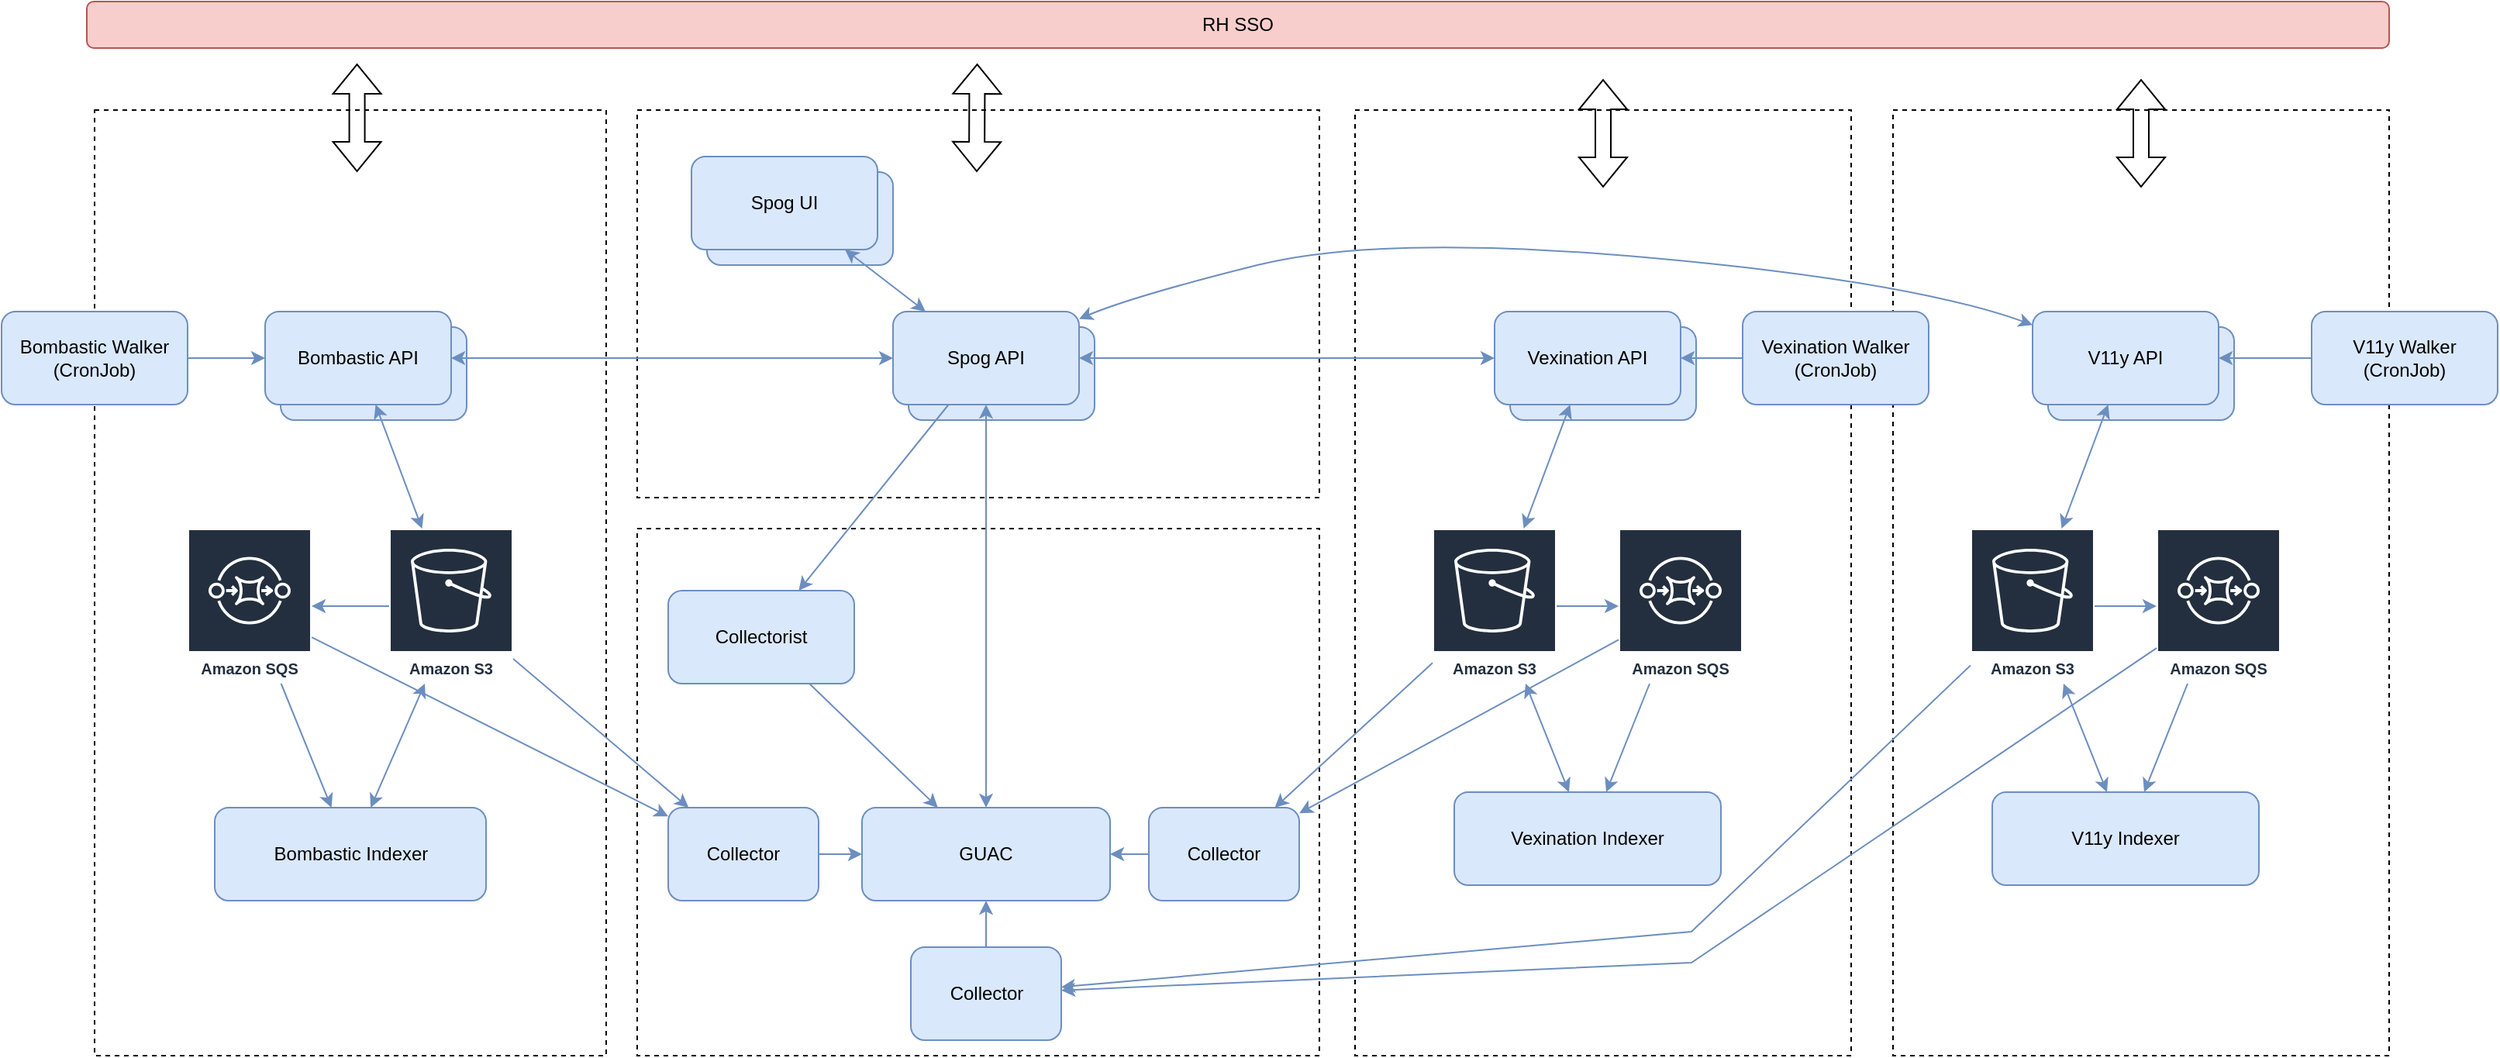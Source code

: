 <mxfile version="22.0.3" type="device">
  <diagram name="Page-1" id="v9Icp-Qsw5WEUN3yIRKv">
    <mxGraphModel dx="2876" dy="1129" grid="1" gridSize="10" guides="1" tooltips="1" connect="1" arrows="1" fold="1" page="1" pageScale="1" pageWidth="827" pageHeight="1169" math="0" shadow="0">
      <root>
        <mxCell id="0" />
        <mxCell id="1" parent="0" />
        <mxCell id="PE8N5BHwbbgq3_Pr3TQo-54" value="" style="rounded=0;whiteSpace=wrap;html=1;fillColor=none;dashed=1;" parent="1" vertex="1">
          <mxGeometry x="-210" y="170" width="440" height="250" as="geometry" />
        </mxCell>
        <mxCell id="PE8N5BHwbbgq3_Pr3TQo-52" value="" style="rounded=0;whiteSpace=wrap;html=1;fillColor=none;dashed=1;" parent="1" vertex="1">
          <mxGeometry x="-560" y="170" width="330" height="610" as="geometry" />
        </mxCell>
        <mxCell id="PE8N5BHwbbgq3_Pr3TQo-53" value="" style="rounded=0;whiteSpace=wrap;html=1;fillColor=none;dashed=1;" parent="1" vertex="1">
          <mxGeometry x="253" y="170" width="320" height="610" as="geometry" />
        </mxCell>
        <mxCell id="PE8N5BHwbbgq3_Pr3TQo-2" value="Bombastic API" style="rounded=1;whiteSpace=wrap;html=1;perimeterSpacing=0;fillColor=#dae8fc;strokeColor=#6c8ebf;" parent="1" vertex="1">
          <mxGeometry x="-440" y="310" width="120" height="60" as="geometry" />
        </mxCell>
        <mxCell id="PE8N5BHwbbgq3_Pr3TQo-5" value="Spog UI" style="rounded=1;whiteSpace=wrap;html=1;fillColor=#dae8fc;strokeColor=#6c8ebf;" parent="1" vertex="1">
          <mxGeometry x="-165" y="210" width="120" height="60" as="geometry" />
        </mxCell>
        <mxCell id="PE8N5BHwbbgq3_Pr3TQo-8" value="Bombastic Indexer" style="rounded=1;whiteSpace=wrap;html=1;fillColor=#dae8fc;strokeColor=#6c8ebf;" parent="1" vertex="1">
          <mxGeometry x="-482.5" y="620" width="175" height="60" as="geometry" />
        </mxCell>
        <mxCell id="PE8N5BHwbbgq3_Pr3TQo-9" value="Vexination Indexer" style="rounded=1;whiteSpace=wrap;html=1;fillColor=#dae8fc;strokeColor=#6c8ebf;" parent="1" vertex="1">
          <mxGeometry x="317" y="610" width="172" height="60" as="geometry" />
        </mxCell>
        <mxCell id="PE8N5BHwbbgq3_Pr3TQo-11" value="Amazon SQS" style="sketch=0;outlineConnect=0;fontColor=#232F3E;gradientColor=none;strokeColor=#ffffff;fillColor=#232F3E;dashed=0;verticalLabelPosition=middle;verticalAlign=bottom;align=center;html=1;whiteSpace=wrap;fontSize=10;fontStyle=1;spacing=3;shape=mxgraph.aws4.productIcon;prIcon=mxgraph.aws4.sqs;" parent="1" vertex="1">
          <mxGeometry x="423" y="440" width="80" height="100" as="geometry" />
        </mxCell>
        <mxCell id="PE8N5BHwbbgq3_Pr3TQo-12" value="Amazon S3" style="sketch=0;outlineConnect=0;fontColor=#232F3E;gradientColor=none;strokeColor=#ffffff;fillColor=#232F3E;dashed=0;verticalLabelPosition=middle;verticalAlign=bottom;align=center;html=1;whiteSpace=wrap;fontSize=10;fontStyle=1;spacing=3;shape=mxgraph.aws4.productIcon;prIcon=mxgraph.aws4.s3;" parent="1" vertex="1">
          <mxGeometry x="-370" y="440" width="80" height="100" as="geometry" />
        </mxCell>
        <mxCell id="PE8N5BHwbbgq3_Pr3TQo-13" value="Amazon S3" style="sketch=0;outlineConnect=0;fontColor=#232F3E;gradientColor=none;strokeColor=#ffffff;fillColor=#232F3E;dashed=0;verticalLabelPosition=middle;verticalAlign=bottom;align=center;html=1;whiteSpace=wrap;fontSize=10;fontStyle=1;spacing=3;shape=mxgraph.aws4.productIcon;prIcon=mxgraph.aws4.s3;" parent="1" vertex="1">
          <mxGeometry x="303" y="440" width="80" height="100" as="geometry" />
        </mxCell>
        <mxCell id="PE8N5BHwbbgq3_Pr3TQo-14" value="Amazon SQS" style="sketch=0;outlineConnect=0;fontColor=#232F3E;gradientColor=none;strokeColor=#ffffff;fillColor=#232F3E;dashed=0;verticalLabelPosition=middle;verticalAlign=bottom;align=center;html=1;whiteSpace=wrap;fontSize=10;fontStyle=1;spacing=3;shape=mxgraph.aws4.productIcon;prIcon=mxgraph.aws4.sqs;" parent="1" vertex="1">
          <mxGeometry x="-500" y="440" width="80" height="100" as="geometry" />
        </mxCell>
        <mxCell id="PE8N5BHwbbgq3_Pr3TQo-15" value="Bombastic API" style="rounded=1;whiteSpace=wrap;html=1;perimeterSpacing=0;fillColor=#dae8fc;strokeColor=#6c8ebf;" parent="1" vertex="1">
          <mxGeometry x="-450" y="300" width="120" height="60" as="geometry" />
        </mxCell>
        <mxCell id="PE8N5BHwbbgq3_Pr3TQo-16" value="Spog API" style="rounded=1;whiteSpace=wrap;html=1;fillColor=#dae8fc;strokeColor=#6c8ebf;" parent="1" vertex="1">
          <mxGeometry x="-35" y="310" width="120" height="60" as="geometry" />
        </mxCell>
        <mxCell id="PE8N5BHwbbgq3_Pr3TQo-17" value="Spog API" style="rounded=1;whiteSpace=wrap;html=1;fillColor=#dae8fc;strokeColor=#6c8ebf;" parent="1" vertex="1">
          <mxGeometry x="-45" y="300" width="120" height="60" as="geometry" />
        </mxCell>
        <mxCell id="PE8N5BHwbbgq3_Pr3TQo-18" value="Vexination API" style="rounded=1;whiteSpace=wrap;html=1;fillColor=#dae8fc;strokeColor=#6c8ebf;" parent="1" vertex="1">
          <mxGeometry x="353" y="310" width="120" height="60" as="geometry" />
        </mxCell>
        <mxCell id="PE8N5BHwbbgq3_Pr3TQo-19" value="Vexination API" style="rounded=1;whiteSpace=wrap;html=1;fillColor=#dae8fc;strokeColor=#6c8ebf;" parent="1" vertex="1">
          <mxGeometry x="343" y="300" width="120" height="60" as="geometry" />
        </mxCell>
        <mxCell id="PE8N5BHwbbgq3_Pr3TQo-20" value="Spog UI" style="rounded=1;whiteSpace=wrap;html=1;fillColor=#dae8fc;strokeColor=#6c8ebf;" parent="1" vertex="1">
          <mxGeometry x="-175" y="200" width="120" height="60" as="geometry" />
        </mxCell>
        <mxCell id="PE8N5BHwbbgq3_Pr3TQo-28" value="" style="endArrow=classic;startArrow=classic;html=1;rounded=0;fillColor=#dae8fc;strokeColor=#6c8ebf;" parent="1" source="PE8N5BHwbbgq3_Pr3TQo-19" target="PE8N5BHwbbgq3_Pr3TQo-13" edge="1">
          <mxGeometry width="50" height="50" relative="1" as="geometry">
            <mxPoint x="433" y="620" as="sourcePoint" />
            <mxPoint x="483" y="570" as="targetPoint" />
          </mxGeometry>
        </mxCell>
        <mxCell id="PE8N5BHwbbgq3_Pr3TQo-29" value="" style="endArrow=none;startArrow=classic;html=1;rounded=0;fillColor=#dae8fc;strokeColor=#6c8ebf;endFill=0;" parent="1" source="PE8N5BHwbbgq3_Pr3TQo-11" target="PE8N5BHwbbgq3_Pr3TQo-13" edge="1">
          <mxGeometry width="50" height="50" relative="1" as="geometry">
            <mxPoint x="428" y="530" as="sourcePoint" />
            <mxPoint x="469" y="450" as="targetPoint" />
          </mxGeometry>
        </mxCell>
        <mxCell id="PE8N5BHwbbgq3_Pr3TQo-30" value="" style="endArrow=none;startArrow=classic;html=1;rounded=0;fillColor=#dae8fc;strokeColor=#6c8ebf;endFill=0;" parent="1" source="PE8N5BHwbbgq3_Pr3TQo-9" target="PE8N5BHwbbgq3_Pr3TQo-11" edge="1">
          <mxGeometry width="50" height="50" relative="1" as="geometry">
            <mxPoint x="398" y="500" as="sourcePoint" />
            <mxPoint x="448" y="500" as="targetPoint" />
          </mxGeometry>
        </mxCell>
        <mxCell id="PE8N5BHwbbgq3_Pr3TQo-31" value="" style="endArrow=classic;startArrow=classic;html=1;rounded=0;fillColor=#dae8fc;strokeColor=#6c8ebf;endFill=1;" parent="1" source="PE8N5BHwbbgq3_Pr3TQo-13" target="PE8N5BHwbbgq3_Pr3TQo-9" edge="1">
          <mxGeometry width="50" height="50" relative="1" as="geometry">
            <mxPoint x="415" y="700" as="sourcePoint" />
            <mxPoint x="372" y="550" as="targetPoint" />
          </mxGeometry>
        </mxCell>
        <mxCell id="PE8N5BHwbbgq3_Pr3TQo-32" value="" style="endArrow=none;startArrow=classic;html=1;rounded=0;fillColor=#dae8fc;strokeColor=#6c8ebf;endFill=0;" parent="1" source="PE8N5BHwbbgq3_Pr3TQo-14" target="PE8N5BHwbbgq3_Pr3TQo-12" edge="1">
          <mxGeometry width="50" height="50" relative="1" as="geometry">
            <mxPoint x="2" y="700" as="sourcePoint" />
            <mxPoint x="-245" y="470" as="targetPoint" />
          </mxGeometry>
        </mxCell>
        <mxCell id="PE8N5BHwbbgq3_Pr3TQo-33" value="" style="endArrow=none;startArrow=classic;html=1;rounded=0;fillColor=#dae8fc;strokeColor=#6c8ebf;endFill=0;" parent="1" source="PE8N5BHwbbgq3_Pr3TQo-8" target="PE8N5BHwbbgq3_Pr3TQo-14" edge="1">
          <mxGeometry width="50" height="50" relative="1" as="geometry">
            <mxPoint x="2" y="700" as="sourcePoint" />
            <mxPoint x="-41" y="550" as="targetPoint" />
          </mxGeometry>
        </mxCell>
        <mxCell id="PE8N5BHwbbgq3_Pr3TQo-34" value="" style="endArrow=classic;startArrow=classic;html=1;rounded=0;fillColor=#dae8fc;strokeColor=#6c8ebf;endFill=1;" parent="1" target="PE8N5BHwbbgq3_Pr3TQo-8" edge="1">
          <mxGeometry width="50" height="50" relative="1" as="geometry">
            <mxPoint x="-347" y="540" as="sourcePoint" />
            <mxPoint x="18" y="700" as="targetPoint" />
          </mxGeometry>
        </mxCell>
        <mxCell id="PE8N5BHwbbgq3_Pr3TQo-35" value="" style="endArrow=classic;startArrow=classic;html=1;rounded=0;fillColor=#dae8fc;strokeColor=#6c8ebf;" parent="1" source="PE8N5BHwbbgq3_Pr3TQo-15" target="PE8N5BHwbbgq3_Pr3TQo-12" edge="1">
          <mxGeometry width="50" height="50" relative="1" as="geometry">
            <mxPoint x="11" y="370" as="sourcePoint" />
            <mxPoint x="61" y="500" as="targetPoint" />
          </mxGeometry>
        </mxCell>
        <mxCell id="PE8N5BHwbbgq3_Pr3TQo-36" value="" style="endArrow=classic;startArrow=classic;html=1;rounded=0;fillColor=#dae8fc;strokeColor=#6c8ebf;" parent="1" source="PE8N5BHwbbgq3_Pr3TQo-17" target="PE8N5BHwbbgq3_Pr3TQo-15" edge="1">
          <mxGeometry width="50" height="50" relative="1" as="geometry">
            <mxPoint x="-250" y="330" as="sourcePoint" />
            <mxPoint x="-408" y="500" as="targetPoint" />
            <Array as="points" />
          </mxGeometry>
        </mxCell>
        <mxCell id="PE8N5BHwbbgq3_Pr3TQo-38" value="" style="endArrow=classic;startArrow=classic;html=1;rounded=0;fillColor=#dae8fc;strokeColor=#6c8ebf;" parent="1" source="PE8N5BHwbbgq3_Pr3TQo-17" target="PE8N5BHwbbgq3_Pr3TQo-20" edge="1">
          <mxGeometry width="50" height="50" relative="1" as="geometry">
            <mxPoint x="-109" y="260" as="sourcePoint" />
            <mxPoint x="-179" y="260" as="targetPoint" />
            <Array as="points" />
          </mxGeometry>
        </mxCell>
        <mxCell id="PE8N5BHwbbgq3_Pr3TQo-39" value="" style="endArrow=classic;startArrow=classic;html=1;rounded=0;fillColor=#dae8fc;strokeColor=#6c8ebf;" parent="1" source="PE8N5BHwbbgq3_Pr3TQo-17" target="PE8N5BHwbbgq3_Pr3TQo-19" edge="1">
          <mxGeometry width="50" height="50" relative="1" as="geometry">
            <mxPoint x="-59" y="310" as="sourcePoint" />
            <mxPoint x="-59" y="250" as="targetPoint" />
            <Array as="points" />
          </mxGeometry>
        </mxCell>
        <mxCell id="PE8N5BHwbbgq3_Pr3TQo-46" value="RH SSO" style="rounded=1;whiteSpace=wrap;html=1;fillColor=#f8cecc;strokeColor=#b85450;" parent="1" vertex="1">
          <mxGeometry x="-565" y="100" width="1485" height="30" as="geometry" />
        </mxCell>
        <mxCell id="PE8N5BHwbbgq3_Pr3TQo-56" value="" style="rounded=0;whiteSpace=wrap;html=1;fillColor=none;dashed=1;" parent="1" vertex="1">
          <mxGeometry x="-210" y="440" width="440" height="340" as="geometry" />
        </mxCell>
        <mxCell id="PE8N5BHwbbgq3_Pr3TQo-57" value="GUAC" style="rounded=1;whiteSpace=wrap;html=1;fillColor=#dae8fc;strokeColor=#6c8ebf;" parent="1" vertex="1">
          <mxGeometry x="-65" y="620" width="160" height="60" as="geometry" />
        </mxCell>
        <mxCell id="PE8N5BHwbbgq3_Pr3TQo-58" value="Collectorist" style="rounded=1;whiteSpace=wrap;html=1;fillColor=#dae8fc;strokeColor=#6c8ebf;" parent="1" vertex="1">
          <mxGeometry x="-190" y="480" width="120" height="60" as="geometry" />
        </mxCell>
        <mxCell id="PE8N5BHwbbgq3_Pr3TQo-59" value="" style="endArrow=classic;startArrow=classic;html=1;rounded=0;fillColor=#dae8fc;strokeColor=#6c8ebf;" parent="1" source="PE8N5BHwbbgq3_Pr3TQo-57" target="PE8N5BHwbbgq3_Pr3TQo-17" edge="1">
          <mxGeometry width="50" height="50" relative="1" as="geometry">
            <mxPoint x="-119.5" y="409" as="sourcePoint" />
            <mxPoint x="-259.5" y="361" as="targetPoint" />
            <Array as="points" />
          </mxGeometry>
        </mxCell>
        <mxCell id="PE8N5BHwbbgq3_Pr3TQo-65" value="" style="endArrow=none;startArrow=classic;html=1;rounded=0;fillColor=#dae8fc;strokeColor=#6c8ebf;endFill=0;" parent="1" source="PE8N5BHwbbgq3_Pr3TQo-57" target="PE8N5BHwbbgq3_Pr3TQo-58" edge="1">
          <mxGeometry width="50" height="50" relative="1" as="geometry">
            <mxPoint x="-40" y="670" as="sourcePoint" />
            <mxPoint x="-70" y="670" as="targetPoint" />
          </mxGeometry>
        </mxCell>
        <mxCell id="PE8N5BHwbbgq3_Pr3TQo-68" value="" style="endArrow=none;startArrow=classic;html=1;rounded=0;fillColor=#dae8fc;strokeColor=#6c8ebf;endFill=0;" parent="1" source="PE8N5BHwbbgq3_Pr3TQo-58" target="PE8N5BHwbbgq3_Pr3TQo-17" edge="1">
          <mxGeometry width="50" height="50" relative="1" as="geometry">
            <mxPoint x="119" y="550" as="sourcePoint" />
            <mxPoint x="41" y="460" as="targetPoint" />
          </mxGeometry>
        </mxCell>
        <mxCell id="PE8N5BHwbbgq3_Pr3TQo-73" value="" style="endArrow=none;startArrow=classic;html=1;rounded=0;fillColor=#dae8fc;strokeColor=#6c8ebf;endFill=0;" parent="1" source="PE8N5BHwbbgq3_Pr3TQo-80" target="PE8N5BHwbbgq3_Pr3TQo-14" edge="1">
          <mxGeometry width="50" height="50" relative="1" as="geometry">
            <mxPoint x="-346.25" y="620" as="sourcePoint" />
            <mxPoint x="-452" y="550" as="targetPoint" />
          </mxGeometry>
        </mxCell>
        <mxCell id="PE8N5BHwbbgq3_Pr3TQo-79" value="Collector" style="rounded=1;whiteSpace=wrap;html=1;fillColor=#dae8fc;strokeColor=#6c8ebf;" parent="1" vertex="1">
          <mxGeometry x="120" y="620" width="97" height="60" as="geometry" />
        </mxCell>
        <mxCell id="PE8N5BHwbbgq3_Pr3TQo-81" value="" style="endArrow=none;startArrow=classic;html=1;rounded=0;fillColor=#dae8fc;strokeColor=#6c8ebf;endFill=0;" parent="1" source="PE8N5BHwbbgq3_Pr3TQo-57" target="PE8N5BHwbbgq3_Pr3TQo-80" edge="1">
          <mxGeometry width="50" height="50" relative="1" as="geometry">
            <mxPoint x="-75" y="650" as="sourcePoint" />
            <mxPoint x="-260" y="650" as="targetPoint" />
          </mxGeometry>
        </mxCell>
        <mxCell id="PE8N5BHwbbgq3_Pr3TQo-80" value="Collector" style="rounded=1;whiteSpace=wrap;html=1;fillColor=#dae8fc;strokeColor=#6c8ebf;" parent="1" vertex="1">
          <mxGeometry x="-190" y="620" width="97" height="60" as="geometry" />
        </mxCell>
        <mxCell id="PE8N5BHwbbgq3_Pr3TQo-82" value="" style="endArrow=none;startArrow=classic;html=1;rounded=0;fillColor=#dae8fc;strokeColor=#6c8ebf;endFill=0;" parent="1" source="PE8N5BHwbbgq3_Pr3TQo-80" target="PE8N5BHwbbgq3_Pr3TQo-12" edge="1">
          <mxGeometry width="50" height="50" relative="1" as="geometry">
            <mxPoint x="-200" y="634" as="sourcePoint" />
            <mxPoint x="-410" y="521" as="targetPoint" />
          </mxGeometry>
        </mxCell>
        <mxCell id="PE8N5BHwbbgq3_Pr3TQo-83" value="" style="endArrow=none;startArrow=classic;html=1;rounded=0;fillColor=#dae8fc;strokeColor=#6c8ebf;endFill=0;" parent="1" source="PE8N5BHwbbgq3_Pr3TQo-57" target="PE8N5BHwbbgq3_Pr3TQo-79" edge="1">
          <mxGeometry width="50" height="50" relative="1" as="geometry">
            <mxPoint x="-55" y="660" as="sourcePoint" />
            <mxPoint x="-83" y="660" as="targetPoint" />
          </mxGeometry>
        </mxCell>
        <mxCell id="PE8N5BHwbbgq3_Pr3TQo-84" value="" style="endArrow=none;startArrow=classic;html=1;rounded=0;fillColor=#dae8fc;strokeColor=#6c8ebf;endFill=0;" parent="1" source="PE8N5BHwbbgq3_Pr3TQo-79" target="PE8N5BHwbbgq3_Pr3TQo-13" edge="1">
          <mxGeometry width="50" height="50" relative="1" as="geometry">
            <mxPoint x="130" y="680" as="sourcePoint" />
            <mxPoint x="328" y="538.571" as="targetPoint" />
          </mxGeometry>
        </mxCell>
        <mxCell id="PE8N5BHwbbgq3_Pr3TQo-87" value="" style="endArrow=none;startArrow=classic;html=1;rounded=0;fillColor=#dae8fc;strokeColor=#6c8ebf;endFill=0;" parent="1" source="PE8N5BHwbbgq3_Pr3TQo-79" target="PE8N5BHwbbgq3_Pr3TQo-11" edge="1">
          <mxGeometry width="50" height="50" relative="1" as="geometry">
            <mxPoint x="211" y="630" as="sourcePoint" />
            <mxPoint x="313" y="537" as="targetPoint" />
          </mxGeometry>
        </mxCell>
        <mxCell id="PE8N5BHwbbgq3_Pr3TQo-89" value="" style="shape=flexArrow;endArrow=classic;html=1;rounded=0;startArrow=block;" parent="1" edge="1">
          <mxGeometry width="50" height="50" relative="1" as="geometry">
            <mxPoint x="-390.71" y="140" as="sourcePoint" />
            <mxPoint x="-390.71" y="210" as="targetPoint" />
          </mxGeometry>
        </mxCell>
        <mxCell id="PE8N5BHwbbgq3_Pr3TQo-90" value="" style="shape=flexArrow;endArrow=classic;html=1;rounded=0;startArrow=block;" parent="1" edge="1">
          <mxGeometry width="50" height="50" relative="1" as="geometry">
            <mxPoint x="9.29" y="140" as="sourcePoint" />
            <mxPoint x="9" y="210" as="targetPoint" />
          </mxGeometry>
        </mxCell>
        <mxCell id="PE8N5BHwbbgq3_Pr3TQo-91" value="" style="shape=flexArrow;endArrow=classic;html=1;rounded=0;startArrow=block;" parent="1" edge="1">
          <mxGeometry width="50" height="50" relative="1" as="geometry">
            <mxPoint x="413" y="150" as="sourcePoint" />
            <mxPoint x="413" y="220" as="targetPoint" />
          </mxGeometry>
        </mxCell>
        <mxCell id="Wz0LnpiU4u4_xT3jYV_Q-1" value="" style="rounded=0;whiteSpace=wrap;html=1;fillColor=none;dashed=1;" vertex="1" parent="1">
          <mxGeometry x="600" y="170" width="320" height="610" as="geometry" />
        </mxCell>
        <mxCell id="Wz0LnpiU4u4_xT3jYV_Q-2" value="V11y Indexer" style="rounded=1;whiteSpace=wrap;html=1;fillColor=#dae8fc;strokeColor=#6c8ebf;" vertex="1" parent="1">
          <mxGeometry x="664" y="610" width="172" height="60" as="geometry" />
        </mxCell>
        <mxCell id="Wz0LnpiU4u4_xT3jYV_Q-3" value="Amazon SQS" style="sketch=0;outlineConnect=0;fontColor=#232F3E;gradientColor=none;strokeColor=#ffffff;fillColor=#232F3E;dashed=0;verticalLabelPosition=middle;verticalAlign=bottom;align=center;html=1;whiteSpace=wrap;fontSize=10;fontStyle=1;spacing=3;shape=mxgraph.aws4.productIcon;prIcon=mxgraph.aws4.sqs;" vertex="1" parent="1">
          <mxGeometry x="770" y="440" width="80" height="100" as="geometry" />
        </mxCell>
        <mxCell id="Wz0LnpiU4u4_xT3jYV_Q-4" value="Amazon S3" style="sketch=0;outlineConnect=0;fontColor=#232F3E;gradientColor=none;strokeColor=#ffffff;fillColor=#232F3E;dashed=0;verticalLabelPosition=middle;verticalAlign=bottom;align=center;html=1;whiteSpace=wrap;fontSize=10;fontStyle=1;spacing=3;shape=mxgraph.aws4.productIcon;prIcon=mxgraph.aws4.s3;" vertex="1" parent="1">
          <mxGeometry x="650" y="440" width="80" height="100" as="geometry" />
        </mxCell>
        <mxCell id="Wz0LnpiU4u4_xT3jYV_Q-5" value="Vexination API" style="rounded=1;whiteSpace=wrap;html=1;fillColor=#dae8fc;strokeColor=#6c8ebf;" vertex="1" parent="1">
          <mxGeometry x="700" y="310" width="120" height="60" as="geometry" />
        </mxCell>
        <mxCell id="Wz0LnpiU4u4_xT3jYV_Q-6" value="V11y API" style="rounded=1;whiteSpace=wrap;html=1;fillColor=#dae8fc;strokeColor=#6c8ebf;" vertex="1" parent="1">
          <mxGeometry x="690" y="300" width="120" height="60" as="geometry" />
        </mxCell>
        <mxCell id="Wz0LnpiU4u4_xT3jYV_Q-7" value="" style="endArrow=classic;startArrow=classic;html=1;rounded=0;fillColor=#dae8fc;strokeColor=#6c8ebf;" edge="1" parent="1" source="Wz0LnpiU4u4_xT3jYV_Q-6" target="Wz0LnpiU4u4_xT3jYV_Q-4">
          <mxGeometry width="50" height="50" relative="1" as="geometry">
            <mxPoint x="780" y="620" as="sourcePoint" />
            <mxPoint x="830" y="570" as="targetPoint" />
          </mxGeometry>
        </mxCell>
        <mxCell id="Wz0LnpiU4u4_xT3jYV_Q-8" value="" style="endArrow=none;startArrow=classic;html=1;rounded=0;fillColor=#dae8fc;strokeColor=#6c8ebf;endFill=0;" edge="1" parent="1" source="Wz0LnpiU4u4_xT3jYV_Q-3" target="Wz0LnpiU4u4_xT3jYV_Q-4">
          <mxGeometry width="50" height="50" relative="1" as="geometry">
            <mxPoint x="775" y="530" as="sourcePoint" />
            <mxPoint x="816" y="450" as="targetPoint" />
          </mxGeometry>
        </mxCell>
        <mxCell id="Wz0LnpiU4u4_xT3jYV_Q-9" value="" style="endArrow=none;startArrow=classic;html=1;rounded=0;fillColor=#dae8fc;strokeColor=#6c8ebf;endFill=0;" edge="1" parent="1" source="Wz0LnpiU4u4_xT3jYV_Q-2" target="Wz0LnpiU4u4_xT3jYV_Q-3">
          <mxGeometry width="50" height="50" relative="1" as="geometry">
            <mxPoint x="745" y="500" as="sourcePoint" />
            <mxPoint x="795" y="500" as="targetPoint" />
          </mxGeometry>
        </mxCell>
        <mxCell id="Wz0LnpiU4u4_xT3jYV_Q-10" value="" style="endArrow=classic;startArrow=classic;html=1;rounded=0;fillColor=#dae8fc;strokeColor=#6c8ebf;endFill=1;" edge="1" parent="1" source="Wz0LnpiU4u4_xT3jYV_Q-4" target="Wz0LnpiU4u4_xT3jYV_Q-2">
          <mxGeometry width="50" height="50" relative="1" as="geometry">
            <mxPoint x="762" y="700" as="sourcePoint" />
            <mxPoint x="719" y="550" as="targetPoint" />
          </mxGeometry>
        </mxCell>
        <mxCell id="Wz0LnpiU4u4_xT3jYV_Q-11" value="" style="shape=flexArrow;endArrow=classic;html=1;rounded=0;startArrow=block;" edge="1" parent="1">
          <mxGeometry width="50" height="50" relative="1" as="geometry">
            <mxPoint x="760" y="150" as="sourcePoint" />
            <mxPoint x="760" y="220" as="targetPoint" />
          </mxGeometry>
        </mxCell>
        <mxCell id="Wz0LnpiU4u4_xT3jYV_Q-12" value="" style="endArrow=none;startArrow=classic;html=1;rounded=0;fillColor=#dae8fc;strokeColor=#6c8ebf;endFill=0;" edge="1" parent="1" source="Wz0LnpiU4u4_xT3jYV_Q-15" target="Wz0LnpiU4u4_xT3jYV_Q-3">
          <mxGeometry width="50" height="50" relative="1" as="geometry">
            <mxPoint x="227" y="634" as="sourcePoint" />
            <mxPoint x="433" y="522" as="targetPoint" />
            <Array as="points">
              <mxPoint x="470" y="720" />
            </Array>
          </mxGeometry>
        </mxCell>
        <mxCell id="Wz0LnpiU4u4_xT3jYV_Q-13" value="" style="curved=1;endArrow=classic;html=1;rounded=0;startArrow=classic;startFill=1;strokeColor=#6C8EBF;" edge="1" parent="1" source="PE8N5BHwbbgq3_Pr3TQo-17" target="Wz0LnpiU4u4_xT3jYV_Q-6">
          <mxGeometry width="50" height="50" relative="1" as="geometry">
            <mxPoint x="90" y="530" as="sourcePoint" />
            <mxPoint x="140" y="480" as="targetPoint" />
            <Array as="points">
              <mxPoint x="110" y="290" />
              <mxPoint x="270" y="250" />
              <mxPoint x="610" y="280" />
            </Array>
          </mxGeometry>
        </mxCell>
        <mxCell id="Wz0LnpiU4u4_xT3jYV_Q-14" value="" style="endArrow=none;startArrow=classic;html=1;rounded=0;fillColor=#dae8fc;strokeColor=#6c8ebf;endFill=0;" edge="1" parent="1" source="Wz0LnpiU4u4_xT3jYV_Q-15" target="Wz0LnpiU4u4_xT3jYV_Q-4">
          <mxGeometry width="50" height="50" relative="1" as="geometry">
            <mxPoint x="217" y="658" as="sourcePoint" />
            <mxPoint x="780" y="527" as="targetPoint" />
            <Array as="points">
              <mxPoint x="470" y="700" />
            </Array>
          </mxGeometry>
        </mxCell>
        <mxCell id="Wz0LnpiU4u4_xT3jYV_Q-15" value="Collector" style="rounded=1;whiteSpace=wrap;html=1;fillColor=#dae8fc;strokeColor=#6c8ebf;" vertex="1" parent="1">
          <mxGeometry x="-33.5" y="710" width="97" height="60" as="geometry" />
        </mxCell>
        <mxCell id="Wz0LnpiU4u4_xT3jYV_Q-16" value="" style="endArrow=none;startArrow=classic;html=1;rounded=0;fillColor=#dae8fc;strokeColor=#6c8ebf;endFill=0;" edge="1" parent="1" source="PE8N5BHwbbgq3_Pr3TQo-57" target="Wz0LnpiU4u4_xT3jYV_Q-15">
          <mxGeometry width="50" height="50" relative="1" as="geometry">
            <mxPoint x="105" y="660" as="sourcePoint" />
            <mxPoint x="130" y="660" as="targetPoint" />
          </mxGeometry>
        </mxCell>
        <mxCell id="Wz0LnpiU4u4_xT3jYV_Q-17" value="Bombastic Walker (CronJob)" style="rounded=1;whiteSpace=wrap;html=1;perimeterSpacing=0;fillColor=#dae8fc;strokeColor=#6c8ebf;" vertex="1" parent="1">
          <mxGeometry x="-620" y="300" width="120" height="60" as="geometry" />
        </mxCell>
        <mxCell id="Wz0LnpiU4u4_xT3jYV_Q-18" value="" style="endArrow=none;startArrow=classic;html=1;rounded=0;fillColor=#dae8fc;strokeColor=#6c8ebf;endFill=0;" edge="1" parent="1" source="PE8N5BHwbbgq3_Pr3TQo-15" target="Wz0LnpiU4u4_xT3jYV_Q-17">
          <mxGeometry width="50" height="50" relative="1" as="geometry">
            <mxPoint x="-410" y="500" as="sourcePoint" />
            <mxPoint x="-360" y="500" as="targetPoint" />
          </mxGeometry>
        </mxCell>
        <mxCell id="Wz0LnpiU4u4_xT3jYV_Q-19" value="Vexination Walker (CronJob)" style="rounded=1;whiteSpace=wrap;html=1;perimeterSpacing=0;fillColor=#dae8fc;strokeColor=#6c8ebf;" vertex="1" parent="1">
          <mxGeometry x="503" y="300" width="120" height="60" as="geometry" />
        </mxCell>
        <mxCell id="Wz0LnpiU4u4_xT3jYV_Q-20" value="" style="endArrow=none;startArrow=classic;html=1;rounded=0;fillColor=#dae8fc;strokeColor=#6c8ebf;endFill=0;" edge="1" parent="1" target="Wz0LnpiU4u4_xT3jYV_Q-19" source="PE8N5BHwbbgq3_Pr3TQo-19">
          <mxGeometry width="50" height="50" relative="1" as="geometry">
            <mxPoint x="1110" y="360" as="sourcePoint" />
            <mxPoint x="1200" y="530" as="targetPoint" />
          </mxGeometry>
        </mxCell>
        <mxCell id="Wz0LnpiU4u4_xT3jYV_Q-21" value="V11y Walker (CronJob)" style="rounded=1;whiteSpace=wrap;html=1;perimeterSpacing=0;fillColor=#dae8fc;strokeColor=#6c8ebf;" vertex="1" parent="1">
          <mxGeometry x="870" y="300" width="120" height="60" as="geometry" />
        </mxCell>
        <mxCell id="Wz0LnpiU4u4_xT3jYV_Q-22" value="" style="endArrow=none;startArrow=classic;html=1;rounded=0;fillColor=#dae8fc;strokeColor=#6c8ebf;endFill=0;" edge="1" parent="1" source="Wz0LnpiU4u4_xT3jYV_Q-6" target="Wz0LnpiU4u4_xT3jYV_Q-21">
          <mxGeometry width="50" height="50" relative="1" as="geometry">
            <mxPoint x="473" y="340" as="sourcePoint" />
            <mxPoint x="513" y="340" as="targetPoint" />
          </mxGeometry>
        </mxCell>
      </root>
    </mxGraphModel>
  </diagram>
</mxfile>
